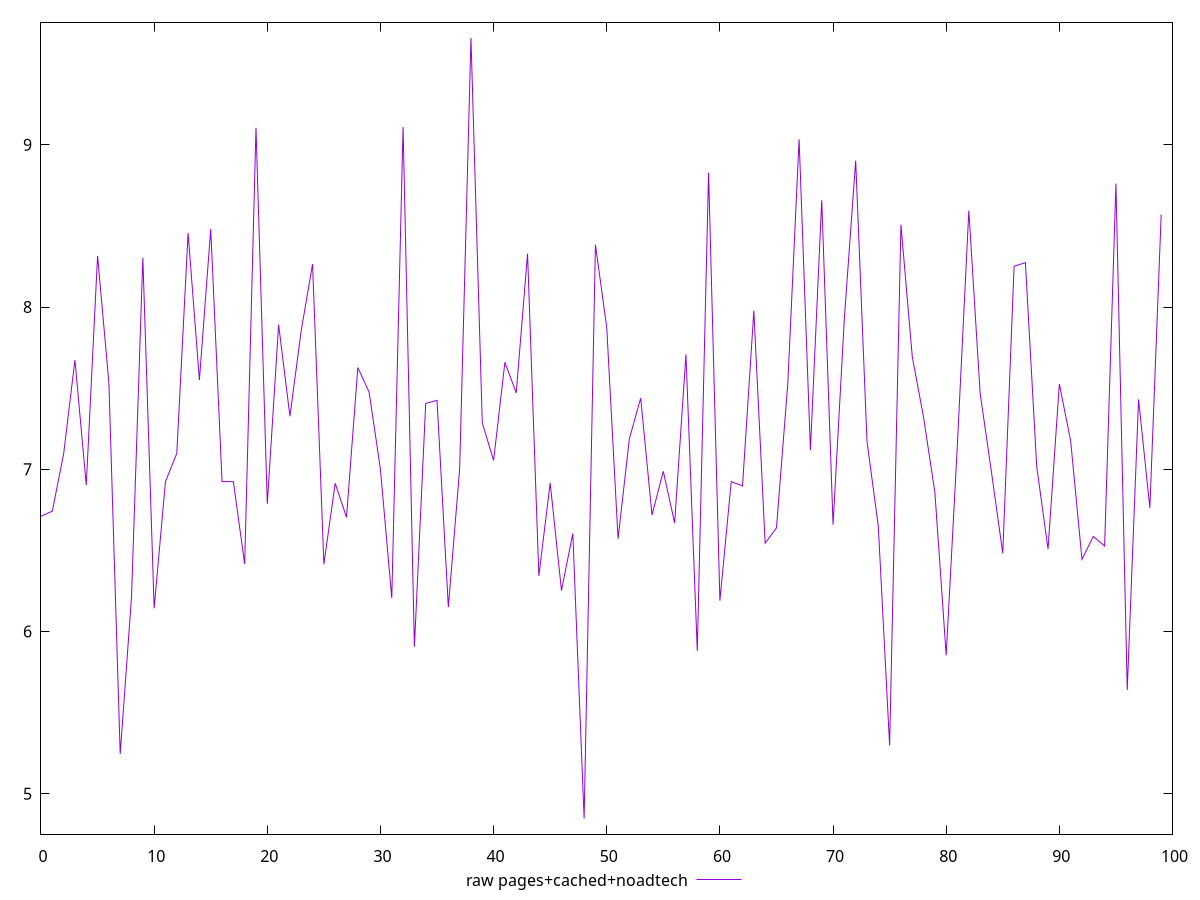 $_rawPagesCachedNoadtech <<EOF
6.7107
6.7421999999999995
7.0948
7.673799999999999
6.9031
8.3158
7.5327
5.245413068863687
6.2132
8.3045
6.1439
6.9239
7.0979
8.4559
7.55
8.481
6.9244
6.9235999999999995
6.4166
9.1045
6.7873
7.891399999999999
7.3271999999999995
7.856199999999999
8.2647
6.4152
6.9139
6.704
7.626799999999999
7.4751
6.9985
6.206599999999999
9.109499999999999
5.906300000000001
7.4063
7.424799999999999
6.1506
7.002699999999999
9.6587
7.2859
7.054399999999999
7.66
7.470599999999999
8.3288
6.3434
6.9161
6.252999999999999
6.604299999999999
4.847800000000001
8.384199999999998
7.8736
6.572
7.1885
7.4393
6.7187
6.987799999999999
6.668900000000001
7.708200000000001
5.8811
8.8278
6.19
6.9238
6.897799999999999
7.9767
6.5446
6.639
7.5269
9.0342
7.1175
8.6581
6.6589
7.930499999999999
8.9021
7.1732000000000005
6.6485
5.2977
8.507200000000001
7.6949000000000005
7.3205
6.858199999999999
5.8542000000000005
7.1678999999999995
8.594100000000001
7.4686
6.983200000000001
6.482199999999999
8.251500000000002
8.273600000000002
7.0174
6.5081
7.525600000000001
7.175299999999999
6.4451
6.586599999999999
6.5269
8.761099999999999
5.639499999999999
7.430900000000001
6.7623
8.569999999999999
EOF
set key outside below
set terminal pngcairo
set output "report_00005_2020-11-02T22-26-11.212Z/network-server-latency/pages+cached+noadtech//raw.png"
set yrange [4.751582000000001:9.754918]
plot $_rawPagesCachedNoadtech title "raw pages+cached+noadtech" with line ,